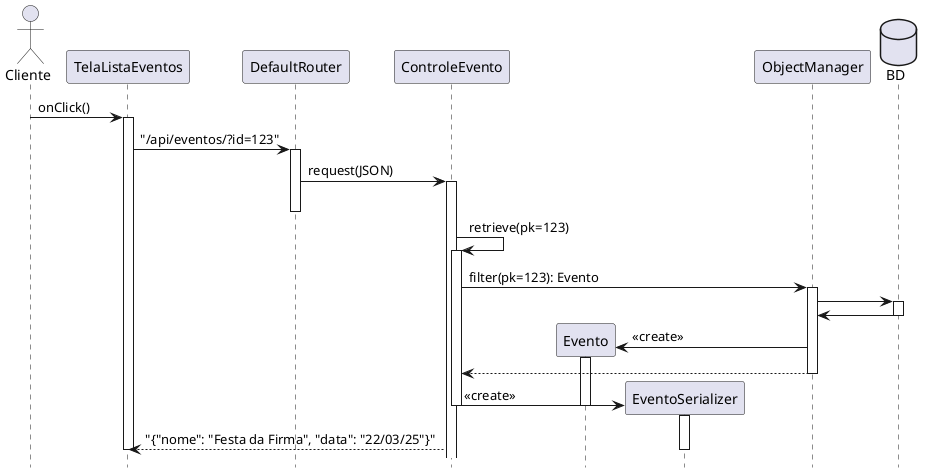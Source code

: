 @startuml "Selecionar Evento"
hide footbox
actor Cliente as cliente_ator
participant TelaListaEventos as tela_lista_eventos
participant DefaultRouter as router
participant ControleEvento as controle_evento
participant Evento as evento
participant EventoSerializer as evento_serializer
participant ObjectManager as object_manager

database BD as bd
cliente_ator -> tela_lista_eventos: onClick()
activate tela_lista_eventos

tela_lista_eventos -> router: "/api/eventos/?id=123"
activate router

router -> controle_evento: request(JSON)
activate controle_evento
deactivate router

controle_evento -> controle_evento: retrieve(pk=123)
activate controle_evento

controle_evento -> object_manager: filter(pk=123): Evento
activate object_manager

object_manager -> bd
activate bd

bd -> object_manager
deactivate bd

object_manager -> evento**: <<create>>
activate evento

object_manager  --> controle_evento
deactivate object_manager

controle_evento -> evento_serializer**: <<create>>
deactivate evento
activate evento_serializer
deactivate controle_evento

controle_evento --> tela_lista_eventos: "{"nome": "Festa da Firma", "data": "22/03/25"}"
deactivate evento_serializer
deactivate tela_lista_eventos


@enduml